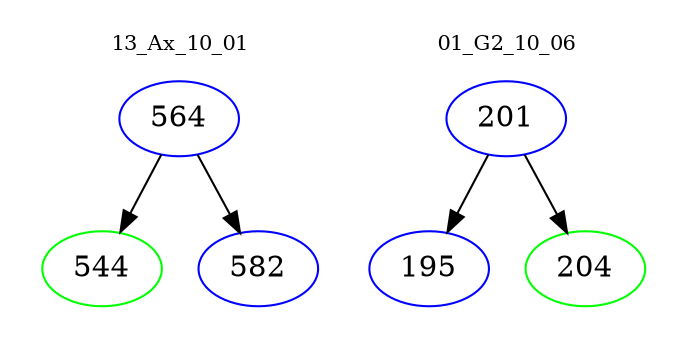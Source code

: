 digraph{
subgraph cluster_0 {
color = white
label = "13_Ax_10_01";
fontsize=10;
T0_564 [label="564", color="blue"]
T0_564 -> T0_544 [color="black"]
T0_544 [label="544", color="green"]
T0_564 -> T0_582 [color="black"]
T0_582 [label="582", color="blue"]
}
subgraph cluster_1 {
color = white
label = "01_G2_10_06";
fontsize=10;
T1_201 [label="201", color="blue"]
T1_201 -> T1_195 [color="black"]
T1_195 [label="195", color="blue"]
T1_201 -> T1_204 [color="black"]
T1_204 [label="204", color="green"]
}
}
